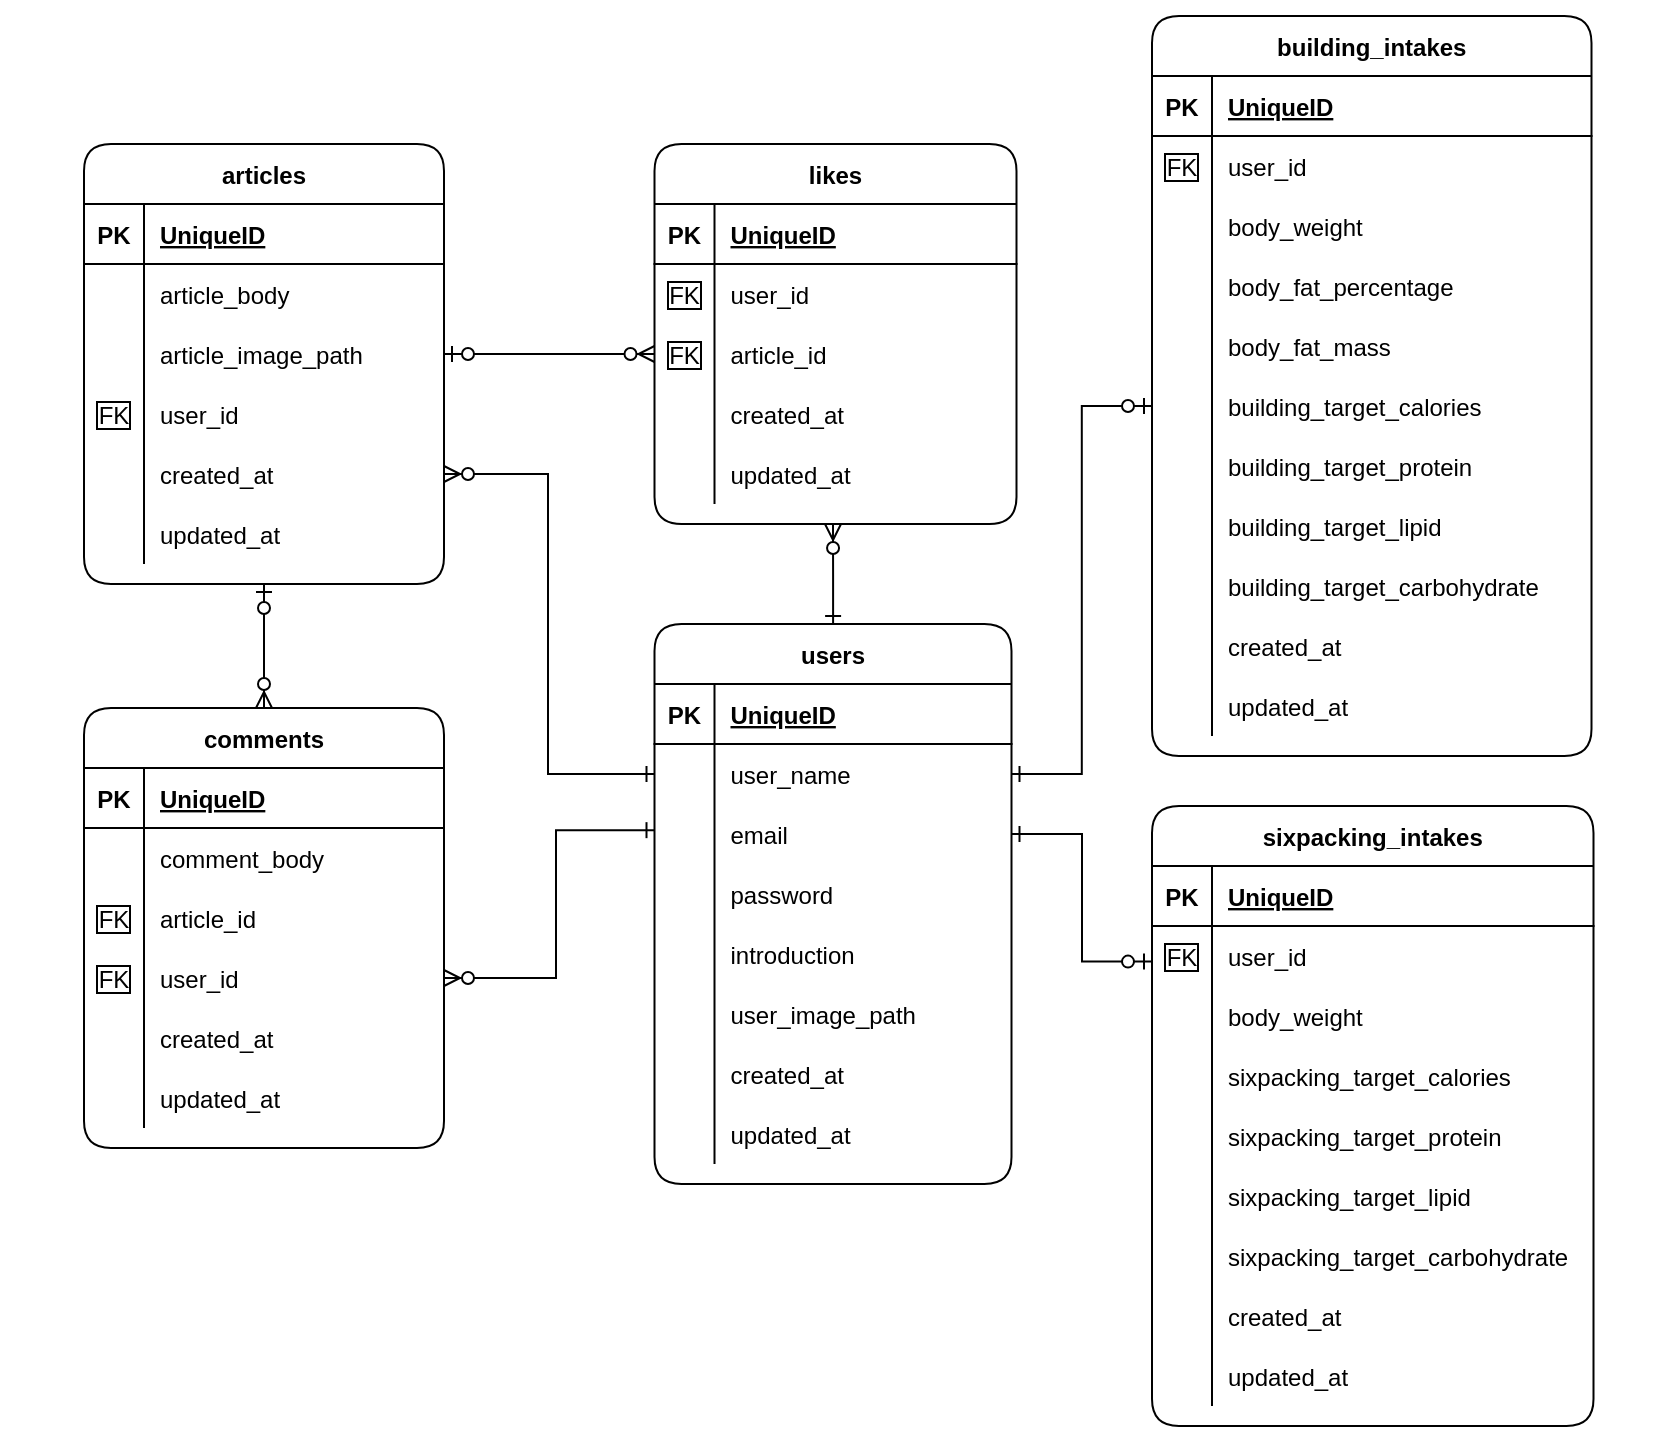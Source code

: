 <mxfile version="13.10.0" type="embed">
    <diagram id="KxPOPSj--yAmoy7KrJUY" name="ページ1">
        <mxGraphModel dx="930" dy="521" grid="0" gridSize="10" guides="1" tooltips="0" connect="1" arrows="1" fold="1" page="0" pageScale="1" pageWidth="1169" pageHeight="827" background="#ffffff" math="0" shadow="0">
            <root>
                <mxCell id="0"/>
                <mxCell id="1" parent="0"/>
                <mxCell id="159" value="" style="rounded=0;whiteSpace=wrap;html=1;shadow=0;labelBackgroundColor=none;sketch=0;fillColor=none;fontColor=#000000;strokeColor=none;" parent="1" vertex="1">
                    <mxGeometry x="159" y="36" width="828" height="724" as="geometry"/>
                </mxCell>
                <mxCell id="149" style="edgeStyle=orthogonalEdgeStyle;rounded=0;orthogonalLoop=1;jettySize=auto;html=1;startArrow=ERone;startFill=0;endArrow=ERzeroToMany;endFill=1;labelBorderColor=none;fontColor=#000000;strokeColor=#000000;" parent="1" source="2" edge="1">
                    <mxGeometry relative="1" as="geometry">
                        <mxPoint x="575.5" y="298" as="targetPoint"/>
                    </mxGeometry>
                </mxCell>
                <mxCell id="156" style="edgeStyle=orthogonalEdgeStyle;rounded=0;orthogonalLoop=1;jettySize=auto;html=1;exitX=0.5;exitY=1;exitDx=0;exitDy=0;startArrow=ERzeroToOne;startFill=1;endArrow=ERzeroToMany;endFill=1;entryX=0.5;entryY=0;entryDx=0;entryDy=0;labelBorderColor=none;fontColor=#000000;strokeColor=#000000;" parent="1" source="47" target="72" edge="1">
                    <mxGeometry relative="1" as="geometry">
                        <mxPoint x="826" y="398" as="targetPoint"/>
                    </mxGeometry>
                </mxCell>
                <mxCell id="147" style="edgeStyle=orthogonalEdgeStyle;rounded=0;orthogonalLoop=1;jettySize=auto;html=1;exitX=0;exitY=0.593;exitDx=0;exitDy=0;entryX=1;entryY=0.5;entryDx=0;entryDy=0;startArrow=ERzeroToOne;startFill=1;endArrow=ERone;endFill=0;labelBorderColor=none;fontColor=#000000;strokeColor=#000000;exitPerimeter=0;" parent="1" source="114" target="9" edge="1">
                    <mxGeometry relative="1" as="geometry">
                        <Array as="points">
                            <mxPoint x="700" y="517"/>
                            <mxPoint x="700" y="453"/>
                        </Array>
                    </mxGeometry>
                </mxCell>
                <mxCell id="151" style="edgeStyle=orthogonalEdgeStyle;rounded=0;orthogonalLoop=1;jettySize=auto;html=1;startArrow=ERzeroToOne;startFill=1;endArrow=ERzeroToMany;endFill=1;labelBorderColor=none;fontColor=#000000;strokeColor=#000000;" parent="1" source="54" target="101" edge="1">
                    <mxGeometry relative="1" as="geometry"/>
                </mxCell>
                <mxCell id="154" style="edgeStyle=orthogonalEdgeStyle;rounded=0;orthogonalLoop=1;jettySize=auto;html=1;exitX=0;exitY=0.5;exitDx=0;exitDy=0;entryX=1;entryY=0.5;entryDx=0;entryDy=0;startArrow=ERone;startFill=0;endArrow=ERzeroToMany;endFill=1;labelBorderColor=none;fontColor=#000000;strokeColor=#000000;" parent="1" source="6" target="66" edge="1">
                    <mxGeometry relative="1" as="geometry">
                        <Array as="points">
                            <mxPoint x="433" y="423"/>
                            <mxPoint x="433" y="273"/>
                        </Array>
                    </mxGeometry>
                </mxCell>
                <mxCell id="157" style="edgeStyle=orthogonalEdgeStyle;rounded=0;orthogonalLoop=1;jettySize=auto;html=1;entryX=1;entryY=0.5;entryDx=0;entryDy=0;startArrow=ERone;startFill=0;endArrow=ERzeroToMany;endFill=1;labelBorderColor=none;fontColor=#000000;strokeColor=#000000;exitX=0;exitY=0.436;exitDx=0;exitDy=0;exitPerimeter=0;" parent="1" source="9" target="82" edge="1">
                    <mxGeometry relative="1" as="geometry">
                        <mxPoint x="665" y="498" as="sourcePoint"/>
                        <Array as="points">
                            <mxPoint x="437" y="451"/>
                            <mxPoint x="437" y="525"/>
                        </Array>
                    </mxGeometry>
                </mxCell>
                <mxCell id="91" value="likes" style="shape=table;startSize=30;container=1;collapsible=1;childLayout=tableLayout;fixedRows=1;rowLines=0;fontStyle=1;align=center;resizeLast=1;shadow=0;rounded=1;labelBorderColor=none;labelBackgroundColor=none;fillColor=none;fontColor=#000000;strokeColor=#000000;" parent="1" vertex="1">
                    <mxGeometry x="486.25" y="108" width="181" height="190" as="geometry"/>
                </mxCell>
                <mxCell id="92" value="" style="shape=partialRectangle;collapsible=0;dropTarget=0;pointerEvents=0;fillColor=none;top=0;left=0;bottom=1;right=0;points=[[0,0.5],[1,0.5]];portConstraint=eastwest;labelBorderColor=none;fontColor=#000000;strokeColor=#000000;" parent="91" vertex="1">
                    <mxGeometry y="30" width="181" height="30" as="geometry"/>
                </mxCell>
                <mxCell id="93" value="PK" style="shape=partialRectangle;connectable=0;fillColor=none;top=0;left=0;bottom=0;right=0;fontStyle=1;overflow=hidden;labelBorderColor=none;fontColor=#000000;strokeColor=#000000;" parent="92" vertex="1">
                    <mxGeometry width="30" height="30" as="geometry"/>
                </mxCell>
                <mxCell id="94" value="UniqueID" style="shape=partialRectangle;connectable=0;fillColor=none;top=0;left=0;bottom=0;right=0;align=left;spacingLeft=6;fontStyle=5;overflow=hidden;labelBorderColor=none;fontColor=#000000;strokeColor=#000000;" parent="92" vertex="1">
                    <mxGeometry x="30" width="151" height="30" as="geometry"/>
                </mxCell>
                <mxCell id="95" value="" style="shape=partialRectangle;collapsible=0;dropTarget=0;pointerEvents=0;fillColor=none;top=0;left=0;bottom=0;right=0;points=[[0,0.5],[1,0.5]];portConstraint=eastwest;labelBorderColor=none;fontColor=#000000;strokeColor=#000000;" parent="91" vertex="1">
                    <mxGeometry y="60" width="181" height="30" as="geometry"/>
                </mxCell>
                <mxCell id="96" value="FK" style="shape=partialRectangle;connectable=0;fillColor=none;top=0;left=0;bottom=0;right=0;editable=1;overflow=hidden;labelBorderColor=#000000;fontColor=#000000;strokeColor=#000000;" parent="95" vertex="1">
                    <mxGeometry width="30" height="30" as="geometry"/>
                </mxCell>
                <mxCell id="97" value="user_id" style="shape=partialRectangle;connectable=0;fillColor=none;top=0;left=0;bottom=0;right=0;align=left;spacingLeft=6;overflow=hidden;labelBorderColor=none;fontColor=#000000;strokeColor=#000000;" parent="95" vertex="1">
                    <mxGeometry x="30" width="151" height="30" as="geometry"/>
                </mxCell>
                <mxCell id="101" value="" style="shape=partialRectangle;collapsible=0;dropTarget=0;pointerEvents=0;fillColor=none;top=0;left=0;bottom=0;right=0;points=[[0,0.5],[1,0.5]];portConstraint=eastwest;labelBorderColor=none;fontColor=#000000;strokeColor=#000000;" parent="91" vertex="1">
                    <mxGeometry y="90" width="181" height="30" as="geometry"/>
                </mxCell>
                <mxCell id="102" value="FK" style="shape=partialRectangle;connectable=0;fillColor=none;top=0;left=0;bottom=0;right=0;editable=1;overflow=hidden;labelBorderColor=#000000;fontColor=#000000;strokeColor=#000000;" parent="101" vertex="1">
                    <mxGeometry width="30" height="30" as="geometry"/>
                </mxCell>
                <mxCell id="103" value="article_id" style="shape=partialRectangle;connectable=0;fillColor=none;top=0;left=0;bottom=0;right=0;align=left;spacingLeft=6;overflow=hidden;labelBorderColor=none;fontColor=#000000;strokeColor=#000000;" parent="101" vertex="1">
                    <mxGeometry x="30" width="151" height="30" as="geometry"/>
                </mxCell>
                <mxCell id="104" value="" style="shape=partialRectangle;collapsible=0;dropTarget=0;pointerEvents=0;fillColor=none;top=0;left=0;bottom=0;right=0;points=[[0,0.5],[1,0.5]];portConstraint=eastwest;labelBorderColor=none;fontColor=#000000;strokeColor=#000000;" parent="91" vertex="1">
                    <mxGeometry y="120" width="181" height="30" as="geometry"/>
                </mxCell>
                <mxCell id="105" value="" style="shape=partialRectangle;connectable=0;fillColor=none;top=0;left=0;bottom=0;right=0;editable=1;overflow=hidden;labelBorderColor=none;fontColor=#000000;strokeColor=#000000;" parent="104" vertex="1">
                    <mxGeometry width="30" height="30" as="geometry"/>
                </mxCell>
                <mxCell id="106" value="created_at" style="shape=partialRectangle;connectable=0;fillColor=none;top=0;left=0;bottom=0;right=0;align=left;spacingLeft=6;overflow=hidden;labelBorderColor=none;fontColor=#000000;strokeColor=#000000;" parent="104" vertex="1">
                    <mxGeometry x="30" width="151" height="30" as="geometry"/>
                </mxCell>
                <mxCell id="107" value="" style="shape=partialRectangle;collapsible=0;dropTarget=0;pointerEvents=0;fillColor=none;top=0;left=0;bottom=0;right=0;points=[[0,0.5],[1,0.5]];portConstraint=eastwest;labelBorderColor=none;fontColor=#000000;strokeColor=#000000;" parent="91" vertex="1">
                    <mxGeometry y="150" width="181" height="30" as="geometry"/>
                </mxCell>
                <mxCell id="108" value="" style="shape=partialRectangle;connectable=0;fillColor=none;top=0;left=0;bottom=0;right=0;editable=1;overflow=hidden;labelBorderColor=none;fontColor=#000000;strokeColor=#000000;" parent="107" vertex="1">
                    <mxGeometry width="30" height="30" as="geometry"/>
                </mxCell>
                <mxCell id="109" value="updated_at" style="shape=partialRectangle;connectable=0;fillColor=none;top=0;left=0;bottom=0;right=0;align=left;spacingLeft=6;overflow=hidden;labelBorderColor=none;fontColor=#000000;strokeColor=#000000;" parent="107" vertex="1">
                    <mxGeometry x="30" width="151" height="30" as="geometry"/>
                </mxCell>
                <mxCell id="2" value="users" style="shape=table;startSize=30;container=1;collapsible=1;childLayout=tableLayout;fixedRows=1;rowLines=0;fontStyle=1;align=center;resizeLast=1;shadow=0;rounded=1;labelBorderColor=none;fontColor=#000000;fillColor=none;strokeColor=#000000;" parent="1" vertex="1">
                    <mxGeometry x="486.25" y="348" width="178.5" height="280" as="geometry"/>
                </mxCell>
                <mxCell id="3" value="" style="shape=partialRectangle;collapsible=0;dropTarget=0;pointerEvents=0;fillColor=none;top=0;left=0;bottom=1;right=0;points=[[0,0.5],[1,0.5]];portConstraint=eastwest;labelBorderColor=none;fontColor=#000000;strokeColor=#000000;" parent="2" vertex="1">
                    <mxGeometry y="30" width="178.5" height="30" as="geometry"/>
                </mxCell>
                <mxCell id="4" value="PK" style="shape=partialRectangle;connectable=0;fillColor=none;top=0;left=0;bottom=0;right=0;fontStyle=1;overflow=hidden;labelBorderColor=none;fontColor=#000000;strokeColor=#000000;" parent="3" vertex="1">
                    <mxGeometry width="30" height="30" as="geometry"/>
                </mxCell>
                <mxCell id="5" value="UniqueID" style="shape=partialRectangle;connectable=0;fillColor=none;top=0;left=0;bottom=0;right=0;align=left;spacingLeft=6;fontStyle=5;overflow=hidden;labelBorderColor=none;fontColor=#000000;strokeColor=#000000;" parent="3" vertex="1">
                    <mxGeometry x="30" width="148.5" height="30" as="geometry"/>
                </mxCell>
                <mxCell id="6" value="" style="shape=partialRectangle;collapsible=0;dropTarget=0;pointerEvents=0;fillColor=none;top=0;left=0;bottom=0;right=0;points=[[0,0.5],[1,0.5]];portConstraint=eastwest;labelBorderColor=none;fontColor=#000000;strokeColor=#000000;" parent="2" vertex="1">
                    <mxGeometry y="60" width="178.5" height="30" as="geometry"/>
                </mxCell>
                <mxCell id="7" value="" style="shape=partialRectangle;connectable=0;fillColor=none;top=0;left=0;bottom=0;right=0;editable=1;overflow=hidden;labelBorderColor=none;fontColor=#000000;strokeColor=#000000;" parent="6" vertex="1">
                    <mxGeometry width="30" height="30" as="geometry"/>
                </mxCell>
                <mxCell id="8" value="user_name" style="shape=partialRectangle;connectable=0;fillColor=none;top=0;left=0;bottom=0;right=0;align=left;spacingLeft=6;overflow=hidden;labelBorderColor=none;fontColor=#000000;strokeColor=#000000;" parent="6" vertex="1">
                    <mxGeometry x="30" width="148.5" height="30" as="geometry"/>
                </mxCell>
                <mxCell id="9" value="" style="shape=partialRectangle;collapsible=0;dropTarget=0;pointerEvents=0;fillColor=none;top=0;left=0;bottom=0;right=0;points=[[0,0.5],[1,0.5]];portConstraint=eastwest;labelBorderColor=none;fontColor=#000000;strokeColor=#000000;" parent="2" vertex="1">
                    <mxGeometry y="90" width="178.5" height="30" as="geometry"/>
                </mxCell>
                <mxCell id="10" value="" style="shape=partialRectangle;connectable=0;fillColor=none;top=0;left=0;bottom=0;right=0;editable=1;overflow=hidden;labelBorderColor=none;fontColor=#000000;strokeColor=#000000;" parent="9" vertex="1">
                    <mxGeometry width="30" height="30" as="geometry"/>
                </mxCell>
                <mxCell id="11" value="email" style="shape=partialRectangle;connectable=0;fillColor=none;top=0;left=0;bottom=0;right=0;align=left;spacingLeft=6;overflow=hidden;labelBorderColor=none;fontColor=#000000;strokeColor=#000000;" parent="9" vertex="1">
                    <mxGeometry x="30" width="148.5" height="30" as="geometry"/>
                </mxCell>
                <mxCell id="12" value="" style="shape=partialRectangle;collapsible=0;dropTarget=0;pointerEvents=0;fillColor=none;top=0;left=0;bottom=0;right=0;points=[[0,0.5],[1,0.5]];portConstraint=eastwest;labelBorderColor=none;fontColor=#000000;strokeColor=#000000;" parent="2" vertex="1">
                    <mxGeometry y="120" width="178.5" height="30" as="geometry"/>
                </mxCell>
                <mxCell id="13" value="" style="shape=partialRectangle;connectable=0;fillColor=none;top=0;left=0;bottom=0;right=0;editable=1;overflow=hidden;labelBorderColor=none;fontColor=#000000;strokeColor=#000000;" parent="12" vertex="1">
                    <mxGeometry width="30" height="30" as="geometry"/>
                </mxCell>
                <mxCell id="14" value="password" style="shape=partialRectangle;connectable=0;fillColor=none;top=0;left=0;bottom=0;right=0;align=left;spacingLeft=6;overflow=hidden;labelBorderColor=none;fontColor=#000000;strokeColor=#000000;" parent="12" vertex="1">
                    <mxGeometry x="30" width="148.5" height="30" as="geometry"/>
                </mxCell>
                <mxCell id="15" value="" style="shape=partialRectangle;collapsible=0;dropTarget=0;pointerEvents=0;fillColor=none;top=0;left=0;bottom=0;right=0;points=[[0,0.5],[1,0.5]];portConstraint=eastwest;labelBorderColor=none;fontColor=#000000;strokeColor=#000000;" parent="2" vertex="1">
                    <mxGeometry y="150" width="178.5" height="30" as="geometry"/>
                </mxCell>
                <mxCell id="16" value="" style="shape=partialRectangle;connectable=0;fillColor=none;top=0;left=0;bottom=0;right=0;editable=1;overflow=hidden;labelBorderColor=none;fontColor=#000000;strokeColor=#000000;" parent="15" vertex="1">
                    <mxGeometry width="30" height="30" as="geometry"/>
                </mxCell>
                <mxCell id="17" value="introduction" style="shape=partialRectangle;connectable=0;fillColor=none;top=0;left=0;bottom=0;right=0;align=left;spacingLeft=6;overflow=hidden;labelBorderColor=none;fontColor=#000000;strokeColor=#000000;" parent="15" vertex="1">
                    <mxGeometry x="30" width="148.5" height="30" as="geometry"/>
                </mxCell>
                <mxCell id="18" value="" style="shape=partialRectangle;collapsible=0;dropTarget=0;pointerEvents=0;fillColor=none;top=0;left=0;bottom=0;right=0;points=[[0,0.5],[1,0.5]];portConstraint=eastwest;labelBorderColor=none;fontColor=#000000;strokeColor=#000000;" parent="2" vertex="1">
                    <mxGeometry y="180" width="178.5" height="30" as="geometry"/>
                </mxCell>
                <mxCell id="19" value="" style="shape=partialRectangle;connectable=0;fillColor=none;top=0;left=0;bottom=0;right=0;editable=1;overflow=hidden;labelBorderColor=none;fontColor=#000000;strokeColor=#000000;" parent="18" vertex="1">
                    <mxGeometry width="30" height="30" as="geometry"/>
                </mxCell>
                <mxCell id="20" value="user_image_path" style="shape=partialRectangle;connectable=0;fillColor=none;top=0;left=0;bottom=0;right=0;align=left;spacingLeft=6;overflow=hidden;labelBorderColor=none;fontColor=#000000;strokeColor=#000000;" parent="18" vertex="1">
                    <mxGeometry x="30" width="148.5" height="30" as="geometry"/>
                </mxCell>
                <mxCell id="41" value="" style="shape=partialRectangle;collapsible=0;dropTarget=0;pointerEvents=0;fillColor=none;top=0;left=0;bottom=0;right=0;points=[[0,0.5],[1,0.5]];portConstraint=eastwest;labelBorderColor=none;fontColor=#000000;strokeColor=#000000;" parent="2" vertex="1">
                    <mxGeometry y="210" width="178.5" height="30" as="geometry"/>
                </mxCell>
                <mxCell id="42" value="" style="shape=partialRectangle;connectable=0;fillColor=none;top=0;left=0;bottom=0;right=0;editable=1;overflow=hidden;labelBorderColor=none;fontColor=#000000;strokeColor=#000000;" parent="41" vertex="1">
                    <mxGeometry width="30" height="30" as="geometry"/>
                </mxCell>
                <mxCell id="43" value="created_at" style="shape=partialRectangle;connectable=0;fillColor=none;top=0;left=0;bottom=0;right=0;align=left;spacingLeft=6;overflow=hidden;labelBorderColor=none;fontColor=#000000;strokeColor=#000000;" parent="41" vertex="1">
                    <mxGeometry x="30" width="148.5" height="30" as="geometry"/>
                </mxCell>
                <mxCell id="44" value="" style="shape=partialRectangle;collapsible=0;dropTarget=0;pointerEvents=0;fillColor=none;top=0;left=0;bottom=0;right=0;points=[[0,0.5],[1,0.5]];portConstraint=eastwest;labelBorderColor=none;fontColor=#000000;strokeColor=#000000;" parent="2" vertex="1">
                    <mxGeometry y="240" width="178.5" height="30" as="geometry"/>
                </mxCell>
                <mxCell id="45" value="" style="shape=partialRectangle;connectable=0;fillColor=none;top=0;left=0;bottom=0;right=0;editable=1;overflow=hidden;labelBorderColor=none;fontColor=#000000;strokeColor=#000000;" parent="44" vertex="1">
                    <mxGeometry width="30" height="30" as="geometry"/>
                </mxCell>
                <mxCell id="46" value="updated_at" style="shape=partialRectangle;connectable=0;fillColor=none;top=0;left=0;bottom=0;right=0;align=left;spacingLeft=6;overflow=hidden;labelBorderColor=none;fontColor=#000000;strokeColor=#000000;" parent="44" vertex="1">
                    <mxGeometry x="30" width="148.5" height="30" as="geometry"/>
                </mxCell>
                <mxCell id="47" value="articles" style="shape=table;startSize=30;container=1;collapsible=1;childLayout=tableLayout;fixedRows=1;rowLines=0;fontStyle=1;align=center;resizeLast=1;shadow=0;rounded=1;labelBorderColor=none;fontColor=#000000;fillColor=none;strokeColor=#000000;" parent="1" vertex="1">
                    <mxGeometry x="201" y="108" width="180" height="220" as="geometry"/>
                </mxCell>
                <mxCell id="48" value="" style="shape=partialRectangle;collapsible=0;dropTarget=0;pointerEvents=0;fillColor=none;top=0;left=0;bottom=1;right=0;points=[[0,0.5],[1,0.5]];portConstraint=eastwest;labelBorderColor=none;fontColor=#000000;strokeColor=#000000;" parent="47" vertex="1">
                    <mxGeometry y="30" width="180" height="30" as="geometry"/>
                </mxCell>
                <mxCell id="49" value="PK" style="shape=partialRectangle;connectable=0;fillColor=none;top=0;left=0;bottom=0;right=0;fontStyle=1;overflow=hidden;labelBorderColor=none;fontColor=#000000;strokeColor=#000000;" parent="48" vertex="1">
                    <mxGeometry width="30" height="30" as="geometry"/>
                </mxCell>
                <mxCell id="50" value="UniqueID" style="shape=partialRectangle;connectable=0;fillColor=none;top=0;left=0;bottom=0;right=0;align=left;spacingLeft=6;fontStyle=5;overflow=hidden;labelBorderColor=none;fontColor=#000000;strokeColor=#000000;" parent="48" vertex="1">
                    <mxGeometry x="30" width="150" height="30" as="geometry"/>
                </mxCell>
                <mxCell id="51" value="" style="shape=partialRectangle;collapsible=0;dropTarget=0;pointerEvents=0;fillColor=none;top=0;left=0;bottom=0;right=0;points=[[0,0.5],[1,0.5]];portConstraint=eastwest;labelBorderColor=none;fontColor=#000000;strokeColor=#000000;" parent="47" vertex="1">
                    <mxGeometry y="60" width="180" height="30" as="geometry"/>
                </mxCell>
                <mxCell id="52" value="" style="shape=partialRectangle;connectable=0;fillColor=none;top=0;left=0;bottom=0;right=0;editable=1;overflow=hidden;labelBorderColor=none;fontColor=#000000;strokeColor=#000000;" parent="51" vertex="1">
                    <mxGeometry width="30" height="30" as="geometry"/>
                </mxCell>
                <mxCell id="53" value="article_body" style="shape=partialRectangle;connectable=0;fillColor=none;top=0;left=0;bottom=0;right=0;align=left;spacingLeft=6;overflow=hidden;labelBorderColor=none;fontColor=#000000;strokeColor=#000000;" parent="51" vertex="1">
                    <mxGeometry x="30" width="150" height="30" as="geometry"/>
                </mxCell>
                <mxCell id="54" value="" style="shape=partialRectangle;collapsible=0;dropTarget=0;pointerEvents=0;fillColor=none;top=0;left=0;bottom=0;right=0;points=[[0,0.5],[1,0.5]];portConstraint=eastwest;labelBorderColor=none;fontColor=#000000;strokeColor=#000000;" parent="47" vertex="1">
                    <mxGeometry y="90" width="180" height="30" as="geometry"/>
                </mxCell>
                <mxCell id="55" value="" style="shape=partialRectangle;connectable=0;fillColor=none;top=0;left=0;bottom=0;right=0;editable=1;overflow=hidden;labelBorderColor=none;fontColor=#000000;strokeColor=#000000;" parent="54" vertex="1">
                    <mxGeometry width="30" height="30" as="geometry"/>
                </mxCell>
                <mxCell id="56" value="article_image_path" style="shape=partialRectangle;connectable=0;fillColor=none;top=0;left=0;bottom=0;right=0;align=left;spacingLeft=6;overflow=hidden;labelBorderColor=none;fontColor=#000000;strokeColor=#000000;" parent="54" vertex="1">
                    <mxGeometry x="30" width="150" height="30" as="geometry"/>
                </mxCell>
                <mxCell id="57" value="" style="shape=partialRectangle;collapsible=0;dropTarget=0;pointerEvents=0;fillColor=none;top=0;left=0;bottom=0;right=0;points=[[0,0.5],[1,0.5]];portConstraint=eastwest;labelBorderColor=none;fontColor=#000000;strokeColor=#000000;" parent="47" vertex="1">
                    <mxGeometry y="120" width="180" height="30" as="geometry"/>
                </mxCell>
                <mxCell id="58" value="FK" style="shape=partialRectangle;connectable=0;fillColor=none;top=0;left=0;bottom=0;right=0;editable=1;overflow=hidden;labelBorderColor=#000000;fontColor=#000000;strokeColor=#000000;" parent="57" vertex="1">
                    <mxGeometry width="30" height="30" as="geometry"/>
                </mxCell>
                <mxCell id="59" value="user_id" style="shape=partialRectangle;connectable=0;fillColor=none;top=0;left=0;bottom=0;right=0;align=left;spacingLeft=6;overflow=hidden;labelBorderColor=none;fontColor=#000000;strokeColor=#000000;" parent="57" vertex="1">
                    <mxGeometry x="30" width="150" height="30" as="geometry"/>
                </mxCell>
                <mxCell id="66" value="" style="shape=partialRectangle;collapsible=0;dropTarget=0;pointerEvents=0;fillColor=none;top=0;left=0;bottom=0;right=0;points=[[0,0.5],[1,0.5]];portConstraint=eastwest;labelBorderColor=none;fontColor=#000000;strokeColor=#000000;" parent="47" vertex="1">
                    <mxGeometry y="150" width="180" height="30" as="geometry"/>
                </mxCell>
                <mxCell id="67" value="" style="shape=partialRectangle;connectable=0;fillColor=none;top=0;left=0;bottom=0;right=0;editable=1;overflow=hidden;labelBorderColor=none;fontColor=#000000;strokeColor=#000000;" parent="66" vertex="1">
                    <mxGeometry width="30" height="30" as="geometry"/>
                </mxCell>
                <mxCell id="68" value="created_at" style="shape=partialRectangle;connectable=0;fillColor=none;top=0;left=0;bottom=0;right=0;align=left;spacingLeft=6;overflow=hidden;labelBorderColor=none;fontColor=#000000;strokeColor=#000000;" parent="66" vertex="1">
                    <mxGeometry x="30" width="150" height="30" as="geometry"/>
                </mxCell>
                <mxCell id="69" value="" style="shape=partialRectangle;collapsible=0;dropTarget=0;pointerEvents=0;fillColor=none;top=0;left=0;bottom=0;right=0;points=[[0,0.5],[1,0.5]];portConstraint=eastwest;labelBorderColor=none;fontColor=#000000;strokeColor=#000000;" parent="47" vertex="1">
                    <mxGeometry y="180" width="180" height="30" as="geometry"/>
                </mxCell>
                <mxCell id="70" value="" style="shape=partialRectangle;connectable=0;fillColor=none;top=0;left=0;bottom=0;right=0;editable=1;overflow=hidden;labelBorderColor=none;fontColor=#000000;strokeColor=#000000;" parent="69" vertex="1">
                    <mxGeometry width="30" height="30" as="geometry"/>
                </mxCell>
                <mxCell id="71" value="updated_at" style="shape=partialRectangle;connectable=0;fillColor=none;top=0;left=0;bottom=0;right=0;align=left;spacingLeft=6;overflow=hidden;labelBorderColor=none;fontColor=#000000;strokeColor=#000000;" parent="69" vertex="1">
                    <mxGeometry x="30" width="150" height="30" as="geometry"/>
                </mxCell>
                <mxCell id="72" value="comments" style="shape=table;startSize=30;container=1;collapsible=1;childLayout=tableLayout;fixedRows=1;rowLines=0;fontStyle=1;align=center;resizeLast=1;shadow=0;rounded=1;sketch=0;labelBackgroundColor=none;labelBorderColor=none;fontColor=#000000;fillColor=none;strokeColor=#000000;" parent="1" vertex="1">
                    <mxGeometry x="201" y="390" width="180" height="220" as="geometry"/>
                </mxCell>
                <mxCell id="73" value="" style="shape=partialRectangle;collapsible=0;dropTarget=0;pointerEvents=0;fillColor=none;top=0;left=0;bottom=1;right=0;points=[[0,0.5],[1,0.5]];portConstraint=eastwest;labelBorderColor=none;fontColor=#000000;strokeColor=#000000;" parent="72" vertex="1">
                    <mxGeometry y="30" width="180" height="30" as="geometry"/>
                </mxCell>
                <mxCell id="74" value="PK" style="shape=partialRectangle;connectable=0;fillColor=none;top=0;left=0;bottom=0;right=0;fontStyle=1;overflow=hidden;labelBorderColor=none;fontColor=#000000;strokeColor=#000000;" parent="73" vertex="1">
                    <mxGeometry width="30" height="30" as="geometry"/>
                </mxCell>
                <mxCell id="75" value="UniqueID" style="shape=partialRectangle;connectable=0;fillColor=none;top=0;left=0;bottom=0;right=0;align=left;spacingLeft=6;fontStyle=5;overflow=hidden;labelBorderColor=none;fontColor=#000000;strokeColor=#000000;" parent="73" vertex="1">
                    <mxGeometry x="30" width="150" height="30" as="geometry"/>
                </mxCell>
                <mxCell id="76" value="" style="shape=partialRectangle;collapsible=0;dropTarget=0;pointerEvents=0;fillColor=none;top=0;left=0;bottom=0;right=0;points=[[0,0.5],[1,0.5]];portConstraint=eastwest;labelBorderColor=none;fontColor=#000000;strokeColor=#000000;" parent="72" vertex="1">
                    <mxGeometry y="60" width="180" height="30" as="geometry"/>
                </mxCell>
                <mxCell id="77" value="" style="shape=partialRectangle;connectable=0;fillColor=none;top=0;left=0;bottom=0;right=0;editable=1;overflow=hidden;labelBorderColor=none;fontColor=#000000;strokeColor=#000000;" parent="76" vertex="1">
                    <mxGeometry width="30" height="30" as="geometry"/>
                </mxCell>
                <mxCell id="78" value="comment_body" style="shape=partialRectangle;connectable=0;fillColor=none;top=0;left=0;bottom=0;right=0;align=left;spacingLeft=6;overflow=hidden;labelBorderColor=none;fontColor=#000000;strokeColor=#000000;" parent="76" vertex="1">
                    <mxGeometry x="30" width="150" height="30" as="geometry"/>
                </mxCell>
                <mxCell id="79" value="" style="shape=partialRectangle;collapsible=0;dropTarget=0;pointerEvents=0;fillColor=none;top=0;left=0;bottom=0;right=0;points=[[0,0.5],[1,0.5]];portConstraint=eastwest;labelBorderColor=none;fontColor=#000000;strokeColor=#000000;" parent="72" vertex="1">
                    <mxGeometry y="90" width="180" height="30" as="geometry"/>
                </mxCell>
                <mxCell id="80" value="FK" style="shape=partialRectangle;connectable=0;fillColor=none;top=0;left=0;bottom=0;right=0;editable=1;overflow=hidden;labelBorderColor=#000000;fontColor=#000000;strokeColor=#000000;" parent="79" vertex="1">
                    <mxGeometry width="30" height="30" as="geometry"/>
                </mxCell>
                <mxCell id="81" value="article_id" style="shape=partialRectangle;connectable=0;fillColor=none;top=0;left=0;bottom=0;right=0;align=left;spacingLeft=6;overflow=hidden;labelBorderColor=none;fontColor=#000000;strokeColor=#000000;" parent="79" vertex="1">
                    <mxGeometry x="30" width="150" height="30" as="geometry"/>
                </mxCell>
                <mxCell id="82" value="" style="shape=partialRectangle;collapsible=0;dropTarget=0;pointerEvents=0;fillColor=none;top=0;left=0;bottom=0;right=0;points=[[0,0.5],[1,0.5]];portConstraint=eastwest;labelBorderColor=none;fontColor=#000000;strokeColor=#000000;" parent="72" vertex="1">
                    <mxGeometry y="120" width="180" height="30" as="geometry"/>
                </mxCell>
                <mxCell id="83" value="FK" style="shape=partialRectangle;connectable=0;fillColor=none;top=0;left=0;bottom=0;right=0;editable=1;overflow=hidden;labelBorderColor=#000000;fontColor=#000000;strokeColor=#000000;" parent="82" vertex="1">
                    <mxGeometry width="30" height="30" as="geometry"/>
                </mxCell>
                <mxCell id="84" value="user_id" style="shape=partialRectangle;connectable=0;fillColor=none;top=0;left=0;bottom=0;right=0;align=left;spacingLeft=6;overflow=hidden;labelBorderColor=none;fontColor=#000000;strokeColor=#000000;" parent="82" vertex="1">
                    <mxGeometry x="30" width="150" height="30" as="geometry"/>
                </mxCell>
                <mxCell id="85" value="" style="shape=partialRectangle;collapsible=0;dropTarget=0;pointerEvents=0;fillColor=none;top=0;left=0;bottom=0;right=0;points=[[0,0.5],[1,0.5]];portConstraint=eastwest;labelBorderColor=none;fontColor=#000000;strokeColor=#000000;" parent="72" vertex="1">
                    <mxGeometry y="150" width="180" height="30" as="geometry"/>
                </mxCell>
                <mxCell id="86" value="" style="shape=partialRectangle;connectable=0;fillColor=none;top=0;left=0;bottom=0;right=0;editable=1;overflow=hidden;labelBorderColor=none;fontColor=#000000;strokeColor=#000000;" parent="85" vertex="1">
                    <mxGeometry width="30" height="30" as="geometry"/>
                </mxCell>
                <mxCell id="87" value="created_at" style="shape=partialRectangle;connectable=0;fillColor=none;top=0;left=0;bottom=0;right=0;align=left;spacingLeft=6;overflow=hidden;labelBorderColor=none;fontColor=#000000;strokeColor=#000000;" parent="85" vertex="1">
                    <mxGeometry x="30" width="150" height="30" as="geometry"/>
                </mxCell>
                <mxCell id="88" value="" style="shape=partialRectangle;collapsible=0;dropTarget=0;pointerEvents=0;fillColor=none;top=0;left=0;bottom=0;right=0;points=[[0,0.5],[1,0.5]];portConstraint=eastwest;labelBorderColor=none;fontColor=#000000;strokeColor=#000000;" parent="72" vertex="1">
                    <mxGeometry y="180" width="180" height="30" as="geometry"/>
                </mxCell>
                <mxCell id="89" value="" style="shape=partialRectangle;connectable=0;fillColor=none;top=0;left=0;bottom=0;right=0;editable=1;overflow=hidden;labelBorderColor=none;fontColor=#000000;strokeColor=#000000;" parent="88" vertex="1">
                    <mxGeometry width="30" height="30" as="geometry"/>
                </mxCell>
                <mxCell id="90" value="updated_at" style="shape=partialRectangle;connectable=0;fillColor=none;top=0;left=0;bottom=0;right=0;align=left;spacingLeft=6;overflow=hidden;labelBorderColor=none;fontColor=#000000;strokeColor=#000000;" parent="88" vertex="1">
                    <mxGeometry x="30" width="150" height="30" as="geometry"/>
                </mxCell>
                <mxCell id="194" value="building_intakes" style="shape=table;startSize=30;container=1;collapsible=1;childLayout=tableLayout;fixedRows=1;rowLines=0;fontStyle=1;align=center;resizeLast=1;shadow=0;rounded=1;labelBackgroundColor=none;labelBorderColor=none;fontColor=#000000;fillColor=none;strokeColor=#000000;" parent="1" vertex="1">
                    <mxGeometry x="735" y="44" width="219.75" height="370" as="geometry"/>
                </mxCell>
                <mxCell id="195" value="" style="shape=partialRectangle;collapsible=0;dropTarget=0;pointerEvents=0;fillColor=none;top=0;left=0;bottom=1;right=0;points=[[0,0.5],[1,0.5]];portConstraint=eastwest;labelBorderColor=none;fontColor=#000000;strokeColor=#000000;" parent="194" vertex="1">
                    <mxGeometry y="30" width="219.75" height="30" as="geometry"/>
                </mxCell>
                <mxCell id="196" value="PK" style="shape=partialRectangle;connectable=0;fillColor=none;top=0;left=0;bottom=0;right=0;fontStyle=1;overflow=hidden;labelBorderColor=none;fontColor=#000000;strokeColor=#000000;" parent="195" vertex="1">
                    <mxGeometry width="30" height="30" as="geometry"/>
                </mxCell>
                <mxCell id="197" value="UniqueID" style="shape=partialRectangle;connectable=0;fillColor=none;top=0;left=0;bottom=0;right=0;align=left;spacingLeft=6;fontStyle=5;overflow=hidden;labelBorderColor=none;fontColor=#000000;strokeColor=#000000;" parent="195" vertex="1">
                    <mxGeometry x="30" width="189.75" height="30" as="geometry"/>
                </mxCell>
                <mxCell id="198" value="" style="shape=partialRectangle;collapsible=0;dropTarget=0;pointerEvents=0;fillColor=none;top=0;left=0;bottom=0;right=0;points=[[0,0.5],[1,0.5]];portConstraint=eastwest;labelBorderColor=none;fontColor=#000000;strokeColor=#000000;" parent="194" vertex="1">
                    <mxGeometry y="60" width="219.75" height="30" as="geometry"/>
                </mxCell>
                <mxCell id="199" value="FK" style="shape=partialRectangle;connectable=0;fillColor=none;top=0;left=0;bottom=0;right=0;editable=1;overflow=hidden;labelBorderColor=#000000;fontColor=#000000;strokeColor=#000000;" parent="198" vertex="1">
                    <mxGeometry width="30" height="30" as="geometry"/>
                </mxCell>
                <mxCell id="200" value="user_id" style="shape=partialRectangle;connectable=0;fillColor=none;top=0;left=0;bottom=0;right=0;align=left;spacingLeft=6;overflow=hidden;labelBorderColor=none;fontColor=#000000;strokeColor=#000000;" parent="198" vertex="1">
                    <mxGeometry x="30" width="189.75" height="30" as="geometry"/>
                </mxCell>
                <mxCell id="201" value="" style="shape=partialRectangle;collapsible=0;dropTarget=0;pointerEvents=0;fillColor=none;top=0;left=0;bottom=0;right=0;points=[[0,0.5],[1,0.5]];portConstraint=eastwest;labelBorderColor=none;fontColor=#000000;strokeColor=#000000;" parent="194" vertex="1">
                    <mxGeometry y="90" width="219.75" height="30" as="geometry"/>
                </mxCell>
                <mxCell id="202" value="" style="shape=partialRectangle;connectable=0;fillColor=none;top=0;left=0;bottom=0;right=0;editable=1;overflow=hidden;labelBorderColor=none;fontColor=#000000;strokeColor=#000000;" parent="201" vertex="1">
                    <mxGeometry width="30" height="30" as="geometry"/>
                </mxCell>
                <mxCell id="203" value="body_weight" style="shape=partialRectangle;connectable=0;fillColor=none;top=0;left=0;bottom=0;right=0;align=left;spacingLeft=6;overflow=hidden;labelBorderColor=none;fontColor=#000000;strokeColor=#000000;" parent="201" vertex="1">
                    <mxGeometry x="30" width="189.75" height="30" as="geometry"/>
                </mxCell>
                <mxCell id="204" value="" style="shape=partialRectangle;collapsible=0;dropTarget=0;pointerEvents=0;fillColor=none;top=0;left=0;bottom=0;right=0;points=[[0,0.5],[1,0.5]];portConstraint=eastwest;labelBorderColor=none;fontColor=#000000;strokeColor=#000000;" parent="194" vertex="1">
                    <mxGeometry y="120" width="219.75" height="30" as="geometry"/>
                </mxCell>
                <mxCell id="205" value="" style="shape=partialRectangle;connectable=0;fillColor=none;top=0;left=0;bottom=0;right=0;editable=1;overflow=hidden;labelBorderColor=none;fontColor=#000000;strokeColor=#000000;" parent="204" vertex="1">
                    <mxGeometry width="30" height="30" as="geometry"/>
                </mxCell>
                <mxCell id="206" value="body_fat_percentage" style="shape=partialRectangle;connectable=0;fillColor=none;top=0;left=0;bottom=0;right=0;align=left;spacingLeft=6;overflow=hidden;labelBorderColor=none;fontColor=#000000;strokeColor=#000000;" parent="204" vertex="1">
                    <mxGeometry x="30" width="189.75" height="30" as="geometry"/>
                </mxCell>
                <mxCell id="207" value="" style="shape=partialRectangle;collapsible=0;dropTarget=0;pointerEvents=0;fillColor=none;top=0;left=0;bottom=0;right=0;points=[[0,0.5],[1,0.5]];portConstraint=eastwest;labelBorderColor=none;fontColor=#000000;strokeColor=#000000;" parent="194" vertex="1">
                    <mxGeometry y="150" width="219.75" height="30" as="geometry"/>
                </mxCell>
                <mxCell id="208" value="" style="shape=partialRectangle;connectable=0;fillColor=none;top=0;left=0;bottom=0;right=0;editable=1;overflow=hidden;labelBorderColor=none;fontColor=#000000;strokeColor=#000000;" parent="207" vertex="1">
                    <mxGeometry width="30" height="30" as="geometry"/>
                </mxCell>
                <mxCell id="209" value="body_fat_mass" style="shape=partialRectangle;connectable=0;fillColor=none;top=0;left=0;bottom=0;right=0;align=left;spacingLeft=6;overflow=hidden;labelBorderColor=none;fontColor=#000000;strokeColor=#000000;" parent="207" vertex="1">
                    <mxGeometry x="30" width="189.75" height="30" as="geometry"/>
                </mxCell>
                <mxCell id="210" value="" style="shape=partialRectangle;collapsible=0;dropTarget=0;pointerEvents=0;fillColor=none;top=0;left=0;bottom=0;right=0;points=[[0,0.5],[1,0.5]];portConstraint=eastwest;labelBorderColor=none;fontColor=#000000;strokeColor=#000000;" parent="194" vertex="1">
                    <mxGeometry y="180" width="219.75" height="30" as="geometry"/>
                </mxCell>
                <mxCell id="211" value="" style="shape=partialRectangle;connectable=0;fillColor=none;top=0;left=0;bottom=0;right=0;editable=1;overflow=hidden;labelBorderColor=none;fontColor=#000000;strokeColor=#000000;" parent="210" vertex="1">
                    <mxGeometry width="30" height="30" as="geometry"/>
                </mxCell>
                <mxCell id="212" value="building_target_calories" style="shape=partialRectangle;connectable=0;fillColor=none;top=0;left=0;bottom=0;right=0;align=left;spacingLeft=6;overflow=hidden;labelBorderColor=none;fontColor=#000000;strokeColor=#000000;" parent="210" vertex="1">
                    <mxGeometry x="30" width="189.75" height="30" as="geometry"/>
                </mxCell>
                <mxCell id="213" value="" style="shape=partialRectangle;collapsible=0;dropTarget=0;pointerEvents=0;fillColor=none;top=0;left=0;bottom=0;right=0;points=[[0,0.5],[1,0.5]];portConstraint=eastwest;labelBorderColor=none;fontColor=#000000;strokeColor=#000000;" parent="194" vertex="1">
                    <mxGeometry y="210" width="219.75" height="30" as="geometry"/>
                </mxCell>
                <mxCell id="214" value="" style="shape=partialRectangle;connectable=0;fillColor=none;top=0;left=0;bottom=0;right=0;editable=1;overflow=hidden;labelBorderColor=none;fontColor=#000000;strokeColor=#000000;" parent="213" vertex="1">
                    <mxGeometry width="30" height="30" as="geometry"/>
                </mxCell>
                <mxCell id="215" value="building_target_protein" style="shape=partialRectangle;connectable=0;fillColor=none;top=0;left=0;bottom=0;right=0;align=left;spacingLeft=6;overflow=hidden;labelBorderColor=none;fontColor=#000000;strokeColor=#000000;" parent="213" vertex="1">
                    <mxGeometry x="30" width="189.75" height="30" as="geometry"/>
                </mxCell>
                <mxCell id="216" value="" style="shape=partialRectangle;collapsible=0;dropTarget=0;pointerEvents=0;fillColor=none;top=0;left=0;bottom=0;right=0;points=[[0,0.5],[1,0.5]];portConstraint=eastwest;labelBorderColor=none;fontColor=#000000;strokeColor=#000000;" parent="194" vertex="1">
                    <mxGeometry y="240" width="219.75" height="30" as="geometry"/>
                </mxCell>
                <mxCell id="217" value="" style="shape=partialRectangle;connectable=0;fillColor=none;top=0;left=0;bottom=0;right=0;editable=1;overflow=hidden;labelBorderColor=none;fontColor=#000000;strokeColor=#000000;" parent="216" vertex="1">
                    <mxGeometry width="30" height="30" as="geometry"/>
                </mxCell>
                <mxCell id="218" value="building_target_lipid" style="shape=partialRectangle;connectable=0;fillColor=none;top=0;left=0;bottom=0;right=0;align=left;spacingLeft=6;overflow=hidden;labelBorderColor=none;fontColor=#000000;strokeColor=#000000;" parent="216" vertex="1">
                    <mxGeometry x="30" width="189.75" height="30" as="geometry"/>
                </mxCell>
                <mxCell id="219" value="" style="shape=partialRectangle;collapsible=0;dropTarget=0;pointerEvents=0;fillColor=none;top=0;left=0;bottom=0;right=0;points=[[0,0.5],[1,0.5]];portConstraint=eastwest;labelBorderColor=none;fontColor=#000000;strokeColor=#000000;" parent="194" vertex="1">
                    <mxGeometry y="270" width="219.75" height="30" as="geometry"/>
                </mxCell>
                <mxCell id="220" value="" style="shape=partialRectangle;connectable=0;fillColor=none;top=0;left=0;bottom=0;right=0;editable=1;overflow=hidden;labelBorderColor=none;fontColor=#000000;strokeColor=#000000;" parent="219" vertex="1">
                    <mxGeometry width="30" height="30" as="geometry"/>
                </mxCell>
                <mxCell id="221" value="building_target_carbohydrate" style="shape=partialRectangle;connectable=0;fillColor=none;top=0;left=0;bottom=0;right=0;align=left;spacingLeft=6;overflow=hidden;labelBorderColor=none;fontColor=#000000;strokeColor=#000000;" parent="219" vertex="1">
                    <mxGeometry x="30" width="189.75" height="30" as="geometry"/>
                </mxCell>
                <mxCell id="222" value="" style="shape=partialRectangle;collapsible=0;dropTarget=0;pointerEvents=0;fillColor=none;top=0;left=0;bottom=0;right=0;points=[[0,0.5],[1,0.5]];portConstraint=eastwest;labelBorderColor=none;fontColor=#000000;strokeColor=#000000;" parent="194" vertex="1">
                    <mxGeometry y="300" width="219.75" height="30" as="geometry"/>
                </mxCell>
                <mxCell id="223" value="" style="shape=partialRectangle;connectable=0;fillColor=none;top=0;left=0;bottom=0;right=0;editable=1;overflow=hidden;labelBorderColor=none;fontColor=#000000;strokeColor=#000000;" parent="222" vertex="1">
                    <mxGeometry width="30" height="30" as="geometry"/>
                </mxCell>
                <mxCell id="224" value="created_at" style="shape=partialRectangle;connectable=0;fillColor=none;top=0;left=0;bottom=0;right=0;align=left;spacingLeft=6;overflow=hidden;labelBorderColor=none;fontColor=#000000;strokeColor=#000000;" parent="222" vertex="1">
                    <mxGeometry x="30" width="189.75" height="30" as="geometry"/>
                </mxCell>
                <mxCell id="225" value="" style="shape=partialRectangle;collapsible=0;dropTarget=0;pointerEvents=0;fillColor=none;top=0;left=0;bottom=0;right=0;points=[[0,0.5],[1,0.5]];portConstraint=eastwest;labelBorderColor=none;fontColor=#000000;strokeColor=#000000;" parent="194" vertex="1">
                    <mxGeometry y="330" width="219.75" height="30" as="geometry"/>
                </mxCell>
                <mxCell id="226" value="" style="shape=partialRectangle;connectable=0;fillColor=none;top=0;left=0;bottom=0;right=0;editable=1;overflow=hidden;labelBorderColor=none;fontColor=#000000;strokeColor=#000000;" parent="225" vertex="1">
                    <mxGeometry width="30" height="30" as="geometry"/>
                </mxCell>
                <mxCell id="227" value="updated_at" style="shape=partialRectangle;connectable=0;fillColor=none;top=0;left=0;bottom=0;right=0;align=left;spacingLeft=6;overflow=hidden;labelBorderColor=none;fontColor=#000000;strokeColor=#000000;" parent="225" vertex="1">
                    <mxGeometry x="30" width="189.75" height="30" as="geometry"/>
                </mxCell>
                <mxCell id="110" value="sixpacking_intakes" style="shape=table;startSize=30;container=1;collapsible=1;childLayout=tableLayout;fixedRows=1;rowLines=0;fontStyle=1;align=center;resizeLast=1;shadow=0;rounded=1;labelBackgroundColor=none;labelBorderColor=none;fontColor=#000000;fillColor=none;strokeColor=#000000;" parent="1" vertex="1">
                    <mxGeometry x="735" y="439" width="220.75" height="310" as="geometry"/>
                </mxCell>
                <mxCell id="111" value="" style="shape=partialRectangle;collapsible=0;dropTarget=0;pointerEvents=0;fillColor=none;top=0;left=0;bottom=1;right=0;points=[[0,0.5],[1,0.5]];portConstraint=eastwest;labelBorderColor=none;fontColor=#000000;strokeColor=#000000;" parent="110" vertex="1">
                    <mxGeometry y="30" width="220.75" height="30" as="geometry"/>
                </mxCell>
                <mxCell id="112" value="PK" style="shape=partialRectangle;connectable=0;fillColor=none;top=0;left=0;bottom=0;right=0;fontStyle=1;overflow=hidden;labelBorderColor=none;fontColor=#000000;strokeColor=#000000;" parent="111" vertex="1">
                    <mxGeometry width="30" height="30" as="geometry"/>
                </mxCell>
                <mxCell id="113" value="UniqueID" style="shape=partialRectangle;connectable=0;fillColor=none;top=0;left=0;bottom=0;right=0;align=left;spacingLeft=6;fontStyle=5;overflow=hidden;labelBorderColor=none;fontColor=#000000;strokeColor=#000000;" parent="111" vertex="1">
                    <mxGeometry x="30" width="190.75" height="30" as="geometry"/>
                </mxCell>
                <mxCell id="114" value="" style="shape=partialRectangle;collapsible=0;dropTarget=0;pointerEvents=0;fillColor=none;top=0;left=0;bottom=0;right=0;points=[[0,0.5],[1,0.5]];portConstraint=eastwest;labelBorderColor=none;fontColor=#000000;strokeColor=#000000;" parent="110" vertex="1">
                    <mxGeometry y="60" width="220.75" height="30" as="geometry"/>
                </mxCell>
                <mxCell id="115" value="FK" style="shape=partialRectangle;connectable=0;fillColor=none;top=0;left=0;bottom=0;right=0;editable=1;overflow=hidden;labelBorderColor=#000000;fontColor=#000000;strokeColor=#000000;" parent="114" vertex="1">
                    <mxGeometry width="30" height="30" as="geometry"/>
                </mxCell>
                <mxCell id="116" value="user_id" style="shape=partialRectangle;connectable=0;fillColor=none;top=0;left=0;bottom=0;right=0;align=left;spacingLeft=6;overflow=hidden;labelBorderColor=none;fontColor=#000000;strokeColor=#000000;" parent="114" vertex="1">
                    <mxGeometry x="30" width="190.75" height="30" as="geometry"/>
                </mxCell>
                <mxCell id="117" value="" style="shape=partialRectangle;collapsible=0;dropTarget=0;pointerEvents=0;fillColor=none;top=0;left=0;bottom=0;right=0;points=[[0,0.5],[1,0.5]];portConstraint=eastwest;labelBorderColor=none;fontColor=#000000;strokeColor=#000000;" parent="110" vertex="1">
                    <mxGeometry y="90" width="220.75" height="30" as="geometry"/>
                </mxCell>
                <mxCell id="118" value="" style="shape=partialRectangle;connectable=0;fillColor=none;top=0;left=0;bottom=0;right=0;editable=1;overflow=hidden;labelBorderColor=none;fontColor=#000000;strokeColor=#000000;" parent="117" vertex="1">
                    <mxGeometry width="30" height="30" as="geometry"/>
                </mxCell>
                <mxCell id="119" value="body_weight" style="shape=partialRectangle;connectable=0;fillColor=none;top=0;left=0;bottom=0;right=0;align=left;spacingLeft=6;overflow=hidden;labelBorderColor=none;fontColor=#000000;strokeColor=#000000;" parent="117" vertex="1">
                    <mxGeometry x="30" width="190.75" height="30" as="geometry"/>
                </mxCell>
                <mxCell id="126" value="" style="shape=partialRectangle;collapsible=0;dropTarget=0;pointerEvents=0;fillColor=none;top=0;left=0;bottom=0;right=0;points=[[0,0.5],[1,0.5]];portConstraint=eastwest;labelBorderColor=none;fontColor=#000000;strokeColor=#000000;" parent="110" vertex="1">
                    <mxGeometry y="120" width="220.75" height="30" as="geometry"/>
                </mxCell>
                <mxCell id="127" value="" style="shape=partialRectangle;connectable=0;fillColor=none;top=0;left=0;bottom=0;right=0;editable=1;overflow=hidden;labelBorderColor=none;fontColor=#000000;strokeColor=#000000;" parent="126" vertex="1">
                    <mxGeometry width="30" height="30" as="geometry"/>
                </mxCell>
                <mxCell id="128" value="sixpacking_target_calories" style="shape=partialRectangle;connectable=0;fillColor=none;top=0;left=0;bottom=0;right=0;align=left;spacingLeft=6;overflow=hidden;labelBorderColor=none;fontColor=#000000;strokeColor=#000000;" parent="126" vertex="1">
                    <mxGeometry x="30" width="190.75" height="30" as="geometry"/>
                </mxCell>
                <mxCell id="135" value="" style="shape=partialRectangle;collapsible=0;dropTarget=0;pointerEvents=0;fillColor=none;top=0;left=0;bottom=0;right=0;points=[[0,0.5],[1,0.5]];portConstraint=eastwest;labelBorderColor=none;fontColor=#000000;strokeColor=#000000;" parent="110" vertex="1">
                    <mxGeometry y="150" width="220.75" height="30" as="geometry"/>
                </mxCell>
                <mxCell id="136" value="" style="shape=partialRectangle;connectable=0;fillColor=none;top=0;left=0;bottom=0;right=0;editable=1;overflow=hidden;labelBorderColor=none;fontColor=#000000;strokeColor=#000000;" parent="135" vertex="1">
                    <mxGeometry width="30" height="30" as="geometry"/>
                </mxCell>
                <mxCell id="137" value="sixpacking_target_protein" style="shape=partialRectangle;connectable=0;fillColor=none;top=0;left=0;bottom=0;right=0;align=left;spacingLeft=6;overflow=hidden;labelBorderColor=none;fontColor=#000000;strokeColor=#000000;" parent="135" vertex="1">
                    <mxGeometry x="30" width="190.75" height="30" as="geometry"/>
                </mxCell>
                <mxCell id="138" value="" style="shape=partialRectangle;collapsible=0;dropTarget=0;pointerEvents=0;fillColor=none;top=0;left=0;bottom=0;right=0;points=[[0,0.5],[1,0.5]];portConstraint=eastwest;labelBorderColor=none;fontColor=#000000;strokeColor=#000000;" parent="110" vertex="1">
                    <mxGeometry y="180" width="220.75" height="30" as="geometry"/>
                </mxCell>
                <mxCell id="139" value="" style="shape=partialRectangle;connectable=0;fillColor=none;top=0;left=0;bottom=0;right=0;editable=1;overflow=hidden;labelBorderColor=none;fontColor=#000000;strokeColor=#000000;" parent="138" vertex="1">
                    <mxGeometry width="30" height="30" as="geometry"/>
                </mxCell>
                <mxCell id="140" value="sixpacking_target_lipid" style="shape=partialRectangle;connectable=0;fillColor=none;top=0;left=0;bottom=0;right=0;align=left;spacingLeft=6;overflow=hidden;labelBorderColor=none;fontColor=#000000;strokeColor=#000000;" parent="138" vertex="1">
                    <mxGeometry x="30" width="190.75" height="30" as="geometry"/>
                </mxCell>
                <mxCell id="141" value="" style="shape=partialRectangle;collapsible=0;dropTarget=0;pointerEvents=0;fillColor=none;top=0;left=0;bottom=0;right=0;points=[[0,0.5],[1,0.5]];portConstraint=eastwest;labelBorderColor=none;fontColor=#000000;strokeColor=#000000;" parent="110" vertex="1">
                    <mxGeometry y="210" width="220.75" height="30" as="geometry"/>
                </mxCell>
                <mxCell id="142" value="" style="shape=partialRectangle;connectable=0;fillColor=none;top=0;left=0;bottom=0;right=0;editable=1;overflow=hidden;labelBorderColor=none;fontColor=#000000;strokeColor=#000000;" parent="141" vertex="1">
                    <mxGeometry width="30" height="30" as="geometry"/>
                </mxCell>
                <mxCell id="143" value="sixpacking_target_carbohydrate" style="shape=partialRectangle;connectable=0;fillColor=none;top=0;left=0;bottom=0;right=0;align=left;spacingLeft=6;overflow=hidden;labelBorderColor=none;fontColor=#000000;strokeColor=#000000;" parent="141" vertex="1">
                    <mxGeometry x="30" width="190.75" height="30" as="geometry"/>
                </mxCell>
                <mxCell id="129" value="" style="shape=partialRectangle;collapsible=0;dropTarget=0;pointerEvents=0;fillColor=none;top=0;left=0;bottom=0;right=0;points=[[0,0.5],[1,0.5]];portConstraint=eastwest;labelBorderColor=none;fontColor=#000000;strokeColor=#000000;" parent="110" vertex="1">
                    <mxGeometry y="240" width="220.75" height="30" as="geometry"/>
                </mxCell>
                <mxCell id="130" value="" style="shape=partialRectangle;connectable=0;fillColor=none;top=0;left=0;bottom=0;right=0;editable=1;overflow=hidden;labelBorderColor=none;fontColor=#000000;strokeColor=#000000;" parent="129" vertex="1">
                    <mxGeometry width="30" height="30" as="geometry"/>
                </mxCell>
                <mxCell id="131" value="created_at" style="shape=partialRectangle;connectable=0;fillColor=none;top=0;left=0;bottom=0;right=0;align=left;spacingLeft=6;overflow=hidden;labelBorderColor=none;fontColor=#000000;strokeColor=#000000;" parent="129" vertex="1">
                    <mxGeometry x="30" width="190.75" height="30" as="geometry"/>
                </mxCell>
                <mxCell id="132" value="" style="shape=partialRectangle;collapsible=0;dropTarget=0;pointerEvents=0;fillColor=none;top=0;left=0;bottom=0;right=0;points=[[0,0.5],[1,0.5]];portConstraint=eastwest;labelBorderColor=none;fontColor=#000000;strokeColor=#000000;" parent="110" vertex="1">
                    <mxGeometry y="270" width="220.75" height="30" as="geometry"/>
                </mxCell>
                <mxCell id="133" value="" style="shape=partialRectangle;connectable=0;fillColor=none;top=0;left=0;bottom=0;right=0;editable=1;overflow=hidden;labelBorderColor=none;fontColor=#000000;strokeColor=#000000;" parent="132" vertex="1">
                    <mxGeometry width="30" height="30" as="geometry"/>
                </mxCell>
                <mxCell id="134" value="updated_at" style="shape=partialRectangle;connectable=0;fillColor=none;top=0;left=0;bottom=0;right=0;align=left;spacingLeft=6;overflow=hidden;labelBorderColor=none;fontColor=#000000;strokeColor=#000000;" parent="132" vertex="1">
                    <mxGeometry x="30" width="190.75" height="30" as="geometry"/>
                </mxCell>
                <mxCell id="228" style="edgeStyle=orthogonalEdgeStyle;rounded=0;orthogonalLoop=1;jettySize=auto;html=1;exitX=1;exitY=0.5;exitDx=0;exitDy=0;entryX=0;entryY=0.5;entryDx=0;entryDy=0;strokeColor=#000000;endArrow=ERzeroToOne;endFill=1;startArrow=ERone;startFill=0;" parent="1" source="6" target="210" edge="1">
                    <mxGeometry relative="1" as="geometry"/>
                </mxCell>
            </root>
        </mxGraphModel>
    </diagram>
</mxfile>